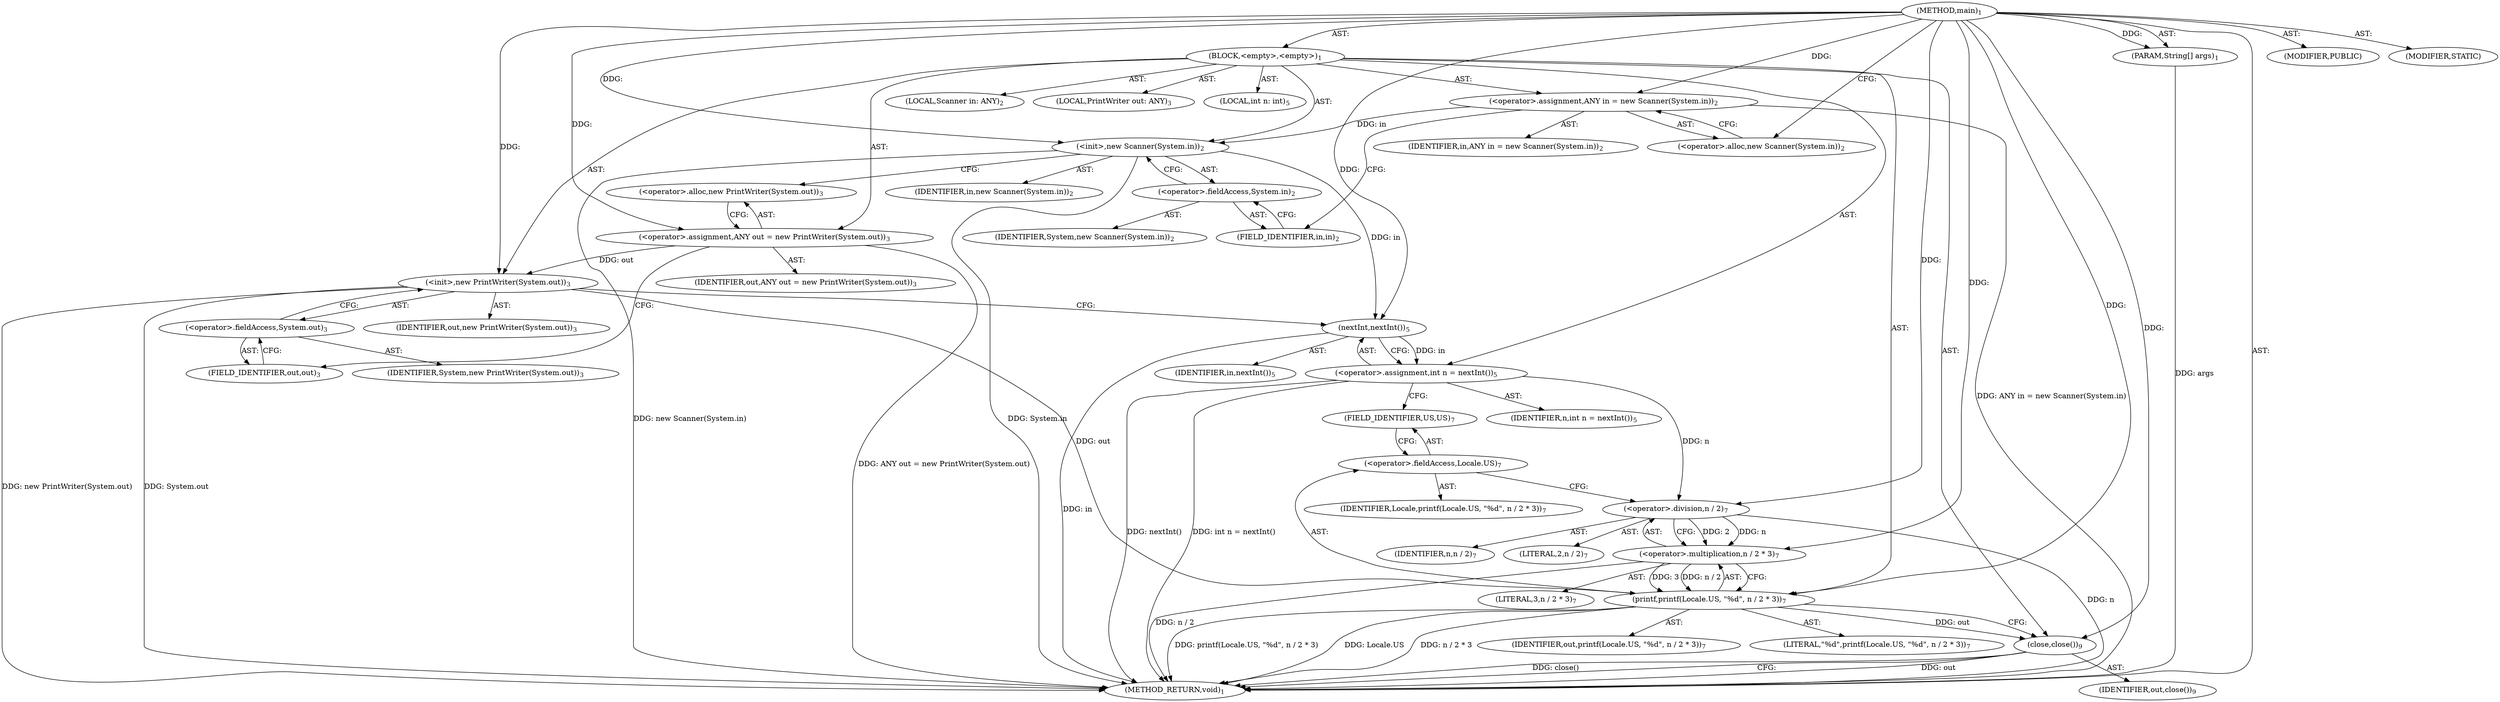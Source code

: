 digraph "main" {  
"21" [label = <(METHOD,main)<SUB>1</SUB>> ]
"22" [label = <(PARAM,String[] args)<SUB>1</SUB>> ]
"23" [label = <(BLOCK,&lt;empty&gt;,&lt;empty&gt;)<SUB>1</SUB>> ]
"4" [label = <(LOCAL,Scanner in: ANY)<SUB>2</SUB>> ]
"24" [label = <(&lt;operator&gt;.assignment,ANY in = new Scanner(System.in))<SUB>2</SUB>> ]
"25" [label = <(IDENTIFIER,in,ANY in = new Scanner(System.in))<SUB>2</SUB>> ]
"26" [label = <(&lt;operator&gt;.alloc,new Scanner(System.in))<SUB>2</SUB>> ]
"27" [label = <(&lt;init&gt;,new Scanner(System.in))<SUB>2</SUB>> ]
"3" [label = <(IDENTIFIER,in,new Scanner(System.in))<SUB>2</SUB>> ]
"28" [label = <(&lt;operator&gt;.fieldAccess,System.in)<SUB>2</SUB>> ]
"29" [label = <(IDENTIFIER,System,new Scanner(System.in))<SUB>2</SUB>> ]
"30" [label = <(FIELD_IDENTIFIER,in,in)<SUB>2</SUB>> ]
"6" [label = <(LOCAL,PrintWriter out: ANY)<SUB>3</SUB>> ]
"31" [label = <(&lt;operator&gt;.assignment,ANY out = new PrintWriter(System.out))<SUB>3</SUB>> ]
"32" [label = <(IDENTIFIER,out,ANY out = new PrintWriter(System.out))<SUB>3</SUB>> ]
"33" [label = <(&lt;operator&gt;.alloc,new PrintWriter(System.out))<SUB>3</SUB>> ]
"34" [label = <(&lt;init&gt;,new PrintWriter(System.out))<SUB>3</SUB>> ]
"5" [label = <(IDENTIFIER,out,new PrintWriter(System.out))<SUB>3</SUB>> ]
"35" [label = <(&lt;operator&gt;.fieldAccess,System.out)<SUB>3</SUB>> ]
"36" [label = <(IDENTIFIER,System,new PrintWriter(System.out))<SUB>3</SUB>> ]
"37" [label = <(FIELD_IDENTIFIER,out,out)<SUB>3</SUB>> ]
"38" [label = <(LOCAL,int n: int)<SUB>5</SUB>> ]
"39" [label = <(&lt;operator&gt;.assignment,int n = nextInt())<SUB>5</SUB>> ]
"40" [label = <(IDENTIFIER,n,int n = nextInt())<SUB>5</SUB>> ]
"41" [label = <(nextInt,nextInt())<SUB>5</SUB>> ]
"42" [label = <(IDENTIFIER,in,nextInt())<SUB>5</SUB>> ]
"43" [label = <(printf,printf(Locale.US, &quot;%d&quot;, n / 2 * 3))<SUB>7</SUB>> ]
"44" [label = <(IDENTIFIER,out,printf(Locale.US, &quot;%d&quot;, n / 2 * 3))<SUB>7</SUB>> ]
"45" [label = <(&lt;operator&gt;.fieldAccess,Locale.US)<SUB>7</SUB>> ]
"46" [label = <(IDENTIFIER,Locale,printf(Locale.US, &quot;%d&quot;, n / 2 * 3))<SUB>7</SUB>> ]
"47" [label = <(FIELD_IDENTIFIER,US,US)<SUB>7</SUB>> ]
"48" [label = <(LITERAL,&quot;%d&quot;,printf(Locale.US, &quot;%d&quot;, n / 2 * 3))<SUB>7</SUB>> ]
"49" [label = <(&lt;operator&gt;.multiplication,n / 2 * 3)<SUB>7</SUB>> ]
"50" [label = <(&lt;operator&gt;.division,n / 2)<SUB>7</SUB>> ]
"51" [label = <(IDENTIFIER,n,n / 2)<SUB>7</SUB>> ]
"52" [label = <(LITERAL,2,n / 2)<SUB>7</SUB>> ]
"53" [label = <(LITERAL,3,n / 2 * 3)<SUB>7</SUB>> ]
"54" [label = <(close,close())<SUB>9</SUB>> ]
"55" [label = <(IDENTIFIER,out,close())<SUB>9</SUB>> ]
"56" [label = <(MODIFIER,PUBLIC)> ]
"57" [label = <(MODIFIER,STATIC)> ]
"58" [label = <(METHOD_RETURN,void)<SUB>1</SUB>> ]
  "21" -> "22"  [ label = "AST: "] 
  "21" -> "23"  [ label = "AST: "] 
  "21" -> "56"  [ label = "AST: "] 
  "21" -> "57"  [ label = "AST: "] 
  "21" -> "58"  [ label = "AST: "] 
  "23" -> "4"  [ label = "AST: "] 
  "23" -> "24"  [ label = "AST: "] 
  "23" -> "27"  [ label = "AST: "] 
  "23" -> "6"  [ label = "AST: "] 
  "23" -> "31"  [ label = "AST: "] 
  "23" -> "34"  [ label = "AST: "] 
  "23" -> "38"  [ label = "AST: "] 
  "23" -> "39"  [ label = "AST: "] 
  "23" -> "43"  [ label = "AST: "] 
  "23" -> "54"  [ label = "AST: "] 
  "24" -> "25"  [ label = "AST: "] 
  "24" -> "26"  [ label = "AST: "] 
  "27" -> "3"  [ label = "AST: "] 
  "27" -> "28"  [ label = "AST: "] 
  "28" -> "29"  [ label = "AST: "] 
  "28" -> "30"  [ label = "AST: "] 
  "31" -> "32"  [ label = "AST: "] 
  "31" -> "33"  [ label = "AST: "] 
  "34" -> "5"  [ label = "AST: "] 
  "34" -> "35"  [ label = "AST: "] 
  "35" -> "36"  [ label = "AST: "] 
  "35" -> "37"  [ label = "AST: "] 
  "39" -> "40"  [ label = "AST: "] 
  "39" -> "41"  [ label = "AST: "] 
  "41" -> "42"  [ label = "AST: "] 
  "43" -> "44"  [ label = "AST: "] 
  "43" -> "45"  [ label = "AST: "] 
  "43" -> "48"  [ label = "AST: "] 
  "43" -> "49"  [ label = "AST: "] 
  "45" -> "46"  [ label = "AST: "] 
  "45" -> "47"  [ label = "AST: "] 
  "49" -> "50"  [ label = "AST: "] 
  "49" -> "53"  [ label = "AST: "] 
  "50" -> "51"  [ label = "AST: "] 
  "50" -> "52"  [ label = "AST: "] 
  "54" -> "55"  [ label = "AST: "] 
  "24" -> "30"  [ label = "CFG: "] 
  "27" -> "33"  [ label = "CFG: "] 
  "31" -> "37"  [ label = "CFG: "] 
  "34" -> "41"  [ label = "CFG: "] 
  "39" -> "47"  [ label = "CFG: "] 
  "43" -> "54"  [ label = "CFG: "] 
  "54" -> "58"  [ label = "CFG: "] 
  "26" -> "24"  [ label = "CFG: "] 
  "28" -> "27"  [ label = "CFG: "] 
  "33" -> "31"  [ label = "CFG: "] 
  "35" -> "34"  [ label = "CFG: "] 
  "41" -> "39"  [ label = "CFG: "] 
  "45" -> "50"  [ label = "CFG: "] 
  "49" -> "43"  [ label = "CFG: "] 
  "30" -> "28"  [ label = "CFG: "] 
  "37" -> "35"  [ label = "CFG: "] 
  "47" -> "45"  [ label = "CFG: "] 
  "50" -> "49"  [ label = "CFG: "] 
  "21" -> "26"  [ label = "CFG: "] 
  "22" -> "58"  [ label = "DDG: args"] 
  "24" -> "58"  [ label = "DDG: ANY in = new Scanner(System.in)"] 
  "27" -> "58"  [ label = "DDG: System.in"] 
  "27" -> "58"  [ label = "DDG: new Scanner(System.in)"] 
  "31" -> "58"  [ label = "DDG: ANY out = new PrintWriter(System.out)"] 
  "34" -> "58"  [ label = "DDG: System.out"] 
  "34" -> "58"  [ label = "DDG: new PrintWriter(System.out)"] 
  "41" -> "58"  [ label = "DDG: in"] 
  "39" -> "58"  [ label = "DDG: nextInt()"] 
  "39" -> "58"  [ label = "DDG: int n = nextInt()"] 
  "43" -> "58"  [ label = "DDG: Locale.US"] 
  "50" -> "58"  [ label = "DDG: n"] 
  "49" -> "58"  [ label = "DDG: n / 2"] 
  "43" -> "58"  [ label = "DDG: n / 2 * 3"] 
  "43" -> "58"  [ label = "DDG: printf(Locale.US, &quot;%d&quot;, n / 2 * 3)"] 
  "54" -> "58"  [ label = "DDG: out"] 
  "54" -> "58"  [ label = "DDG: close()"] 
  "21" -> "22"  [ label = "DDG: "] 
  "21" -> "24"  [ label = "DDG: "] 
  "21" -> "31"  [ label = "DDG: "] 
  "41" -> "39"  [ label = "DDG: in"] 
  "24" -> "27"  [ label = "DDG: in"] 
  "21" -> "27"  [ label = "DDG: "] 
  "31" -> "34"  [ label = "DDG: out"] 
  "21" -> "34"  [ label = "DDG: "] 
  "34" -> "43"  [ label = "DDG: out"] 
  "21" -> "43"  [ label = "DDG: "] 
  "49" -> "43"  [ label = "DDG: n / 2"] 
  "49" -> "43"  [ label = "DDG: 3"] 
  "43" -> "54"  [ label = "DDG: out"] 
  "21" -> "54"  [ label = "DDG: "] 
  "27" -> "41"  [ label = "DDG: in"] 
  "21" -> "41"  [ label = "DDG: "] 
  "50" -> "49"  [ label = "DDG: n"] 
  "50" -> "49"  [ label = "DDG: 2"] 
  "21" -> "49"  [ label = "DDG: "] 
  "39" -> "50"  [ label = "DDG: n"] 
  "21" -> "50"  [ label = "DDG: "] 
}
